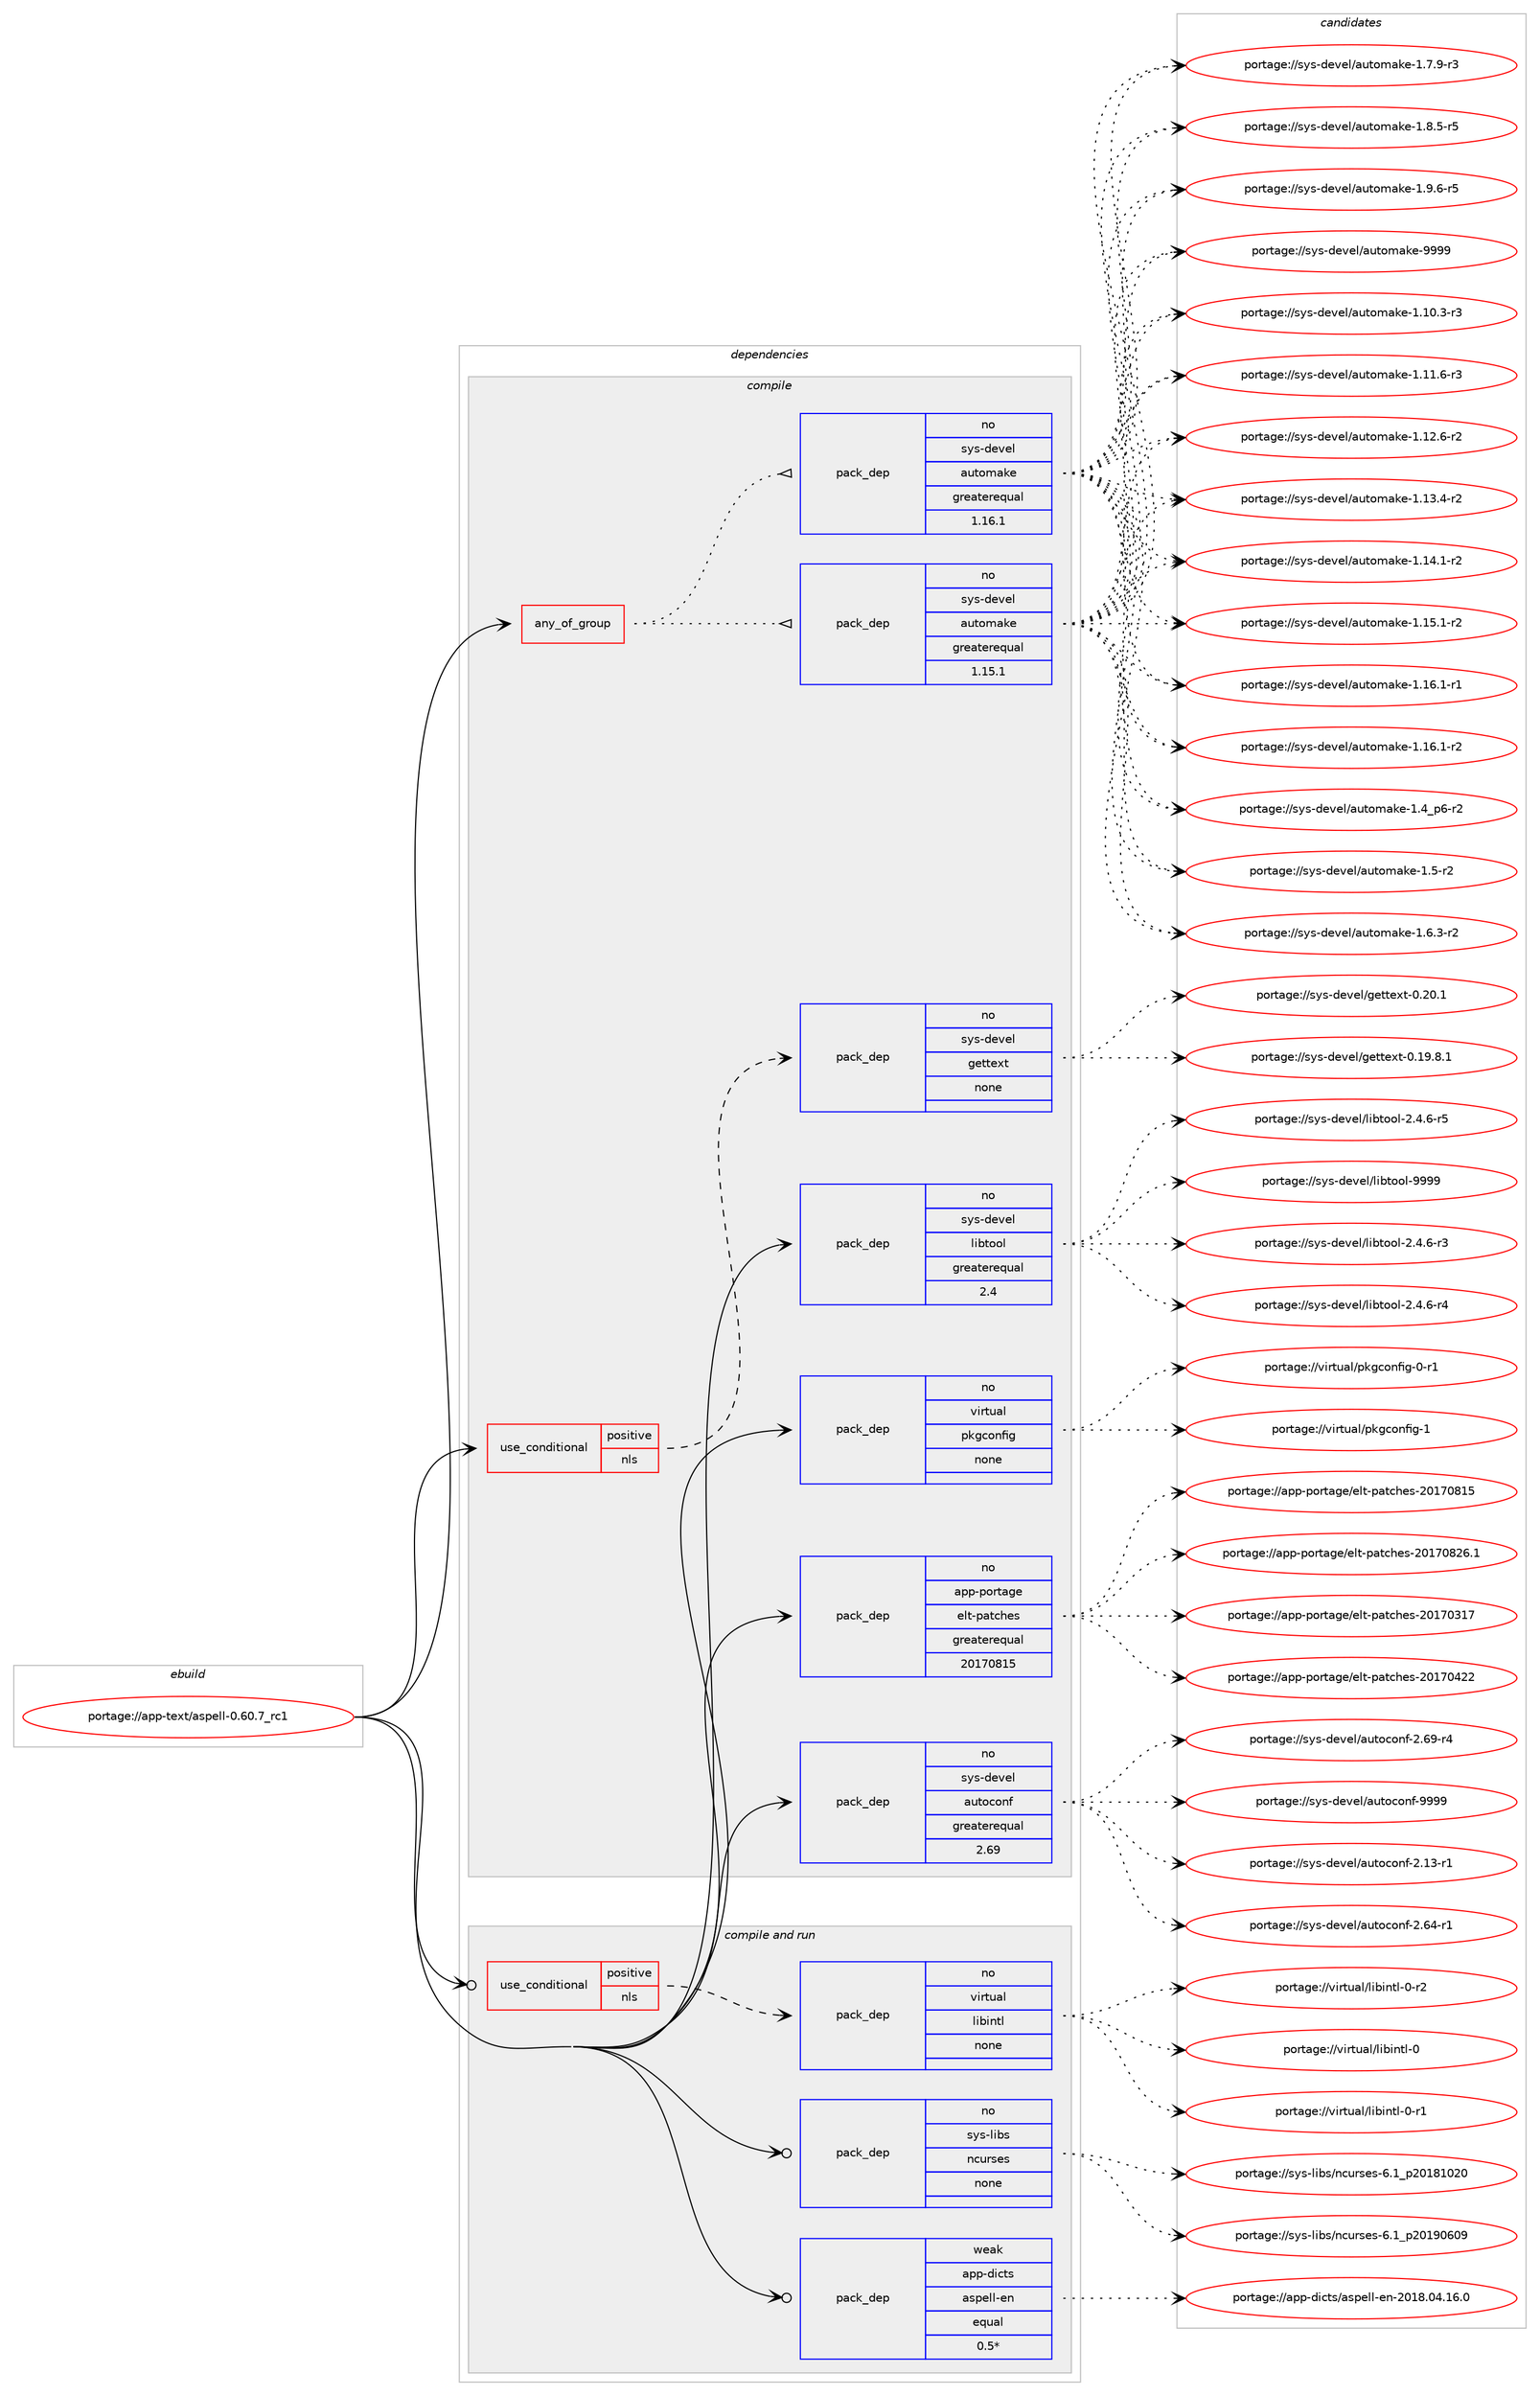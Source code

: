 digraph prolog {

# *************
# Graph options
# *************

newrank=true;
concentrate=true;
compound=true;
graph [rankdir=LR,fontname=Helvetica,fontsize=10,ranksep=1.5];#, ranksep=2.5, nodesep=0.2];
edge  [arrowhead=vee];
node  [fontname=Helvetica,fontsize=10];

# **********
# The ebuild
# **********

subgraph cluster_leftcol {
color=gray;
rank=same;
label=<<i>ebuild</i>>;
id [label="portage://app-text/aspell-0.60.7_rc1", color=red, width=4, href="../app-text/aspell-0.60.7_rc1.svg"];
}

# ****************
# The dependencies
# ****************

subgraph cluster_midcol {
color=gray;
label=<<i>dependencies</i>>;
subgraph cluster_compile {
fillcolor="#eeeeee";
style=filled;
label=<<i>compile</i>>;
subgraph any698 {
dependency43055 [label=<<TABLE BORDER="0" CELLBORDER="1" CELLSPACING="0" CELLPADDING="4"><TR><TD CELLPADDING="10">any_of_group</TD></TR></TABLE>>, shape=none, color=red];subgraph pack31676 {
dependency43056 [label=<<TABLE BORDER="0" CELLBORDER="1" CELLSPACING="0" CELLPADDING="4" WIDTH="220"><TR><TD ROWSPAN="6" CELLPADDING="30">pack_dep</TD></TR><TR><TD WIDTH="110">no</TD></TR><TR><TD>sys-devel</TD></TR><TR><TD>automake</TD></TR><TR><TD>greaterequal</TD></TR><TR><TD>1.16.1</TD></TR></TABLE>>, shape=none, color=blue];
}
dependency43055:e -> dependency43056:w [weight=20,style="dotted",arrowhead="oinv"];
subgraph pack31677 {
dependency43057 [label=<<TABLE BORDER="0" CELLBORDER="1" CELLSPACING="0" CELLPADDING="4" WIDTH="220"><TR><TD ROWSPAN="6" CELLPADDING="30">pack_dep</TD></TR><TR><TD WIDTH="110">no</TD></TR><TR><TD>sys-devel</TD></TR><TR><TD>automake</TD></TR><TR><TD>greaterequal</TD></TR><TR><TD>1.15.1</TD></TR></TABLE>>, shape=none, color=blue];
}
dependency43055:e -> dependency43057:w [weight=20,style="dotted",arrowhead="oinv"];
}
id:e -> dependency43055:w [weight=20,style="solid",arrowhead="vee"];
subgraph cond10657 {
dependency43058 [label=<<TABLE BORDER="0" CELLBORDER="1" CELLSPACING="0" CELLPADDING="4"><TR><TD ROWSPAN="3" CELLPADDING="10">use_conditional</TD></TR><TR><TD>positive</TD></TR><TR><TD>nls</TD></TR></TABLE>>, shape=none, color=red];
subgraph pack31678 {
dependency43059 [label=<<TABLE BORDER="0" CELLBORDER="1" CELLSPACING="0" CELLPADDING="4" WIDTH="220"><TR><TD ROWSPAN="6" CELLPADDING="30">pack_dep</TD></TR><TR><TD WIDTH="110">no</TD></TR><TR><TD>sys-devel</TD></TR><TR><TD>gettext</TD></TR><TR><TD>none</TD></TR><TR><TD></TD></TR></TABLE>>, shape=none, color=blue];
}
dependency43058:e -> dependency43059:w [weight=20,style="dashed",arrowhead="vee"];
}
id:e -> dependency43058:w [weight=20,style="solid",arrowhead="vee"];
subgraph pack31679 {
dependency43060 [label=<<TABLE BORDER="0" CELLBORDER="1" CELLSPACING="0" CELLPADDING="4" WIDTH="220"><TR><TD ROWSPAN="6" CELLPADDING="30">pack_dep</TD></TR><TR><TD WIDTH="110">no</TD></TR><TR><TD>app-portage</TD></TR><TR><TD>elt-patches</TD></TR><TR><TD>greaterequal</TD></TR><TR><TD>20170815</TD></TR></TABLE>>, shape=none, color=blue];
}
id:e -> dependency43060:w [weight=20,style="solid",arrowhead="vee"];
subgraph pack31680 {
dependency43061 [label=<<TABLE BORDER="0" CELLBORDER="1" CELLSPACING="0" CELLPADDING="4" WIDTH="220"><TR><TD ROWSPAN="6" CELLPADDING="30">pack_dep</TD></TR><TR><TD WIDTH="110">no</TD></TR><TR><TD>sys-devel</TD></TR><TR><TD>autoconf</TD></TR><TR><TD>greaterequal</TD></TR><TR><TD>2.69</TD></TR></TABLE>>, shape=none, color=blue];
}
id:e -> dependency43061:w [weight=20,style="solid",arrowhead="vee"];
subgraph pack31681 {
dependency43062 [label=<<TABLE BORDER="0" CELLBORDER="1" CELLSPACING="0" CELLPADDING="4" WIDTH="220"><TR><TD ROWSPAN="6" CELLPADDING="30">pack_dep</TD></TR><TR><TD WIDTH="110">no</TD></TR><TR><TD>sys-devel</TD></TR><TR><TD>libtool</TD></TR><TR><TD>greaterequal</TD></TR><TR><TD>2.4</TD></TR></TABLE>>, shape=none, color=blue];
}
id:e -> dependency43062:w [weight=20,style="solid",arrowhead="vee"];
subgraph pack31682 {
dependency43063 [label=<<TABLE BORDER="0" CELLBORDER="1" CELLSPACING="0" CELLPADDING="4" WIDTH="220"><TR><TD ROWSPAN="6" CELLPADDING="30">pack_dep</TD></TR><TR><TD WIDTH="110">no</TD></TR><TR><TD>virtual</TD></TR><TR><TD>pkgconfig</TD></TR><TR><TD>none</TD></TR><TR><TD></TD></TR></TABLE>>, shape=none, color=blue];
}
id:e -> dependency43063:w [weight=20,style="solid",arrowhead="vee"];
}
subgraph cluster_compileandrun {
fillcolor="#eeeeee";
style=filled;
label=<<i>compile and run</i>>;
subgraph cond10658 {
dependency43064 [label=<<TABLE BORDER="0" CELLBORDER="1" CELLSPACING="0" CELLPADDING="4"><TR><TD ROWSPAN="3" CELLPADDING="10">use_conditional</TD></TR><TR><TD>positive</TD></TR><TR><TD>nls</TD></TR></TABLE>>, shape=none, color=red];
subgraph pack31683 {
dependency43065 [label=<<TABLE BORDER="0" CELLBORDER="1" CELLSPACING="0" CELLPADDING="4" WIDTH="220"><TR><TD ROWSPAN="6" CELLPADDING="30">pack_dep</TD></TR><TR><TD WIDTH="110">no</TD></TR><TR><TD>virtual</TD></TR><TR><TD>libintl</TD></TR><TR><TD>none</TD></TR><TR><TD></TD></TR></TABLE>>, shape=none, color=blue];
}
dependency43064:e -> dependency43065:w [weight=20,style="dashed",arrowhead="vee"];
}
id:e -> dependency43064:w [weight=20,style="solid",arrowhead="odotvee"];
subgraph pack31684 {
dependency43066 [label=<<TABLE BORDER="0" CELLBORDER="1" CELLSPACING="0" CELLPADDING="4" WIDTH="220"><TR><TD ROWSPAN="6" CELLPADDING="30">pack_dep</TD></TR><TR><TD WIDTH="110">no</TD></TR><TR><TD>sys-libs</TD></TR><TR><TD>ncurses</TD></TR><TR><TD>none</TD></TR><TR><TD></TD></TR></TABLE>>, shape=none, color=blue];
}
id:e -> dependency43066:w [weight=20,style="solid",arrowhead="odotvee"];
subgraph pack31685 {
dependency43067 [label=<<TABLE BORDER="0" CELLBORDER="1" CELLSPACING="0" CELLPADDING="4" WIDTH="220"><TR><TD ROWSPAN="6" CELLPADDING="30">pack_dep</TD></TR><TR><TD WIDTH="110">weak</TD></TR><TR><TD>app-dicts</TD></TR><TR><TD>aspell-en</TD></TR><TR><TD>equal</TD></TR><TR><TD>0.5*</TD></TR></TABLE>>, shape=none, color=blue];
}
id:e -> dependency43067:w [weight=20,style="solid",arrowhead="odotvee"];
}
subgraph cluster_run {
fillcolor="#eeeeee";
style=filled;
label=<<i>run</i>>;
}
}

# **************
# The candidates
# **************

subgraph cluster_choices {
rank=same;
color=gray;
label=<<i>candidates</i>>;

subgraph choice31676 {
color=black;
nodesep=1;
choiceportage11512111545100101118101108479711711611110997107101454946494846514511451 [label="portage://sys-devel/automake-1.10.3-r3", color=red, width=4,href="../sys-devel/automake-1.10.3-r3.svg"];
choiceportage11512111545100101118101108479711711611110997107101454946494946544511451 [label="portage://sys-devel/automake-1.11.6-r3", color=red, width=4,href="../sys-devel/automake-1.11.6-r3.svg"];
choiceportage11512111545100101118101108479711711611110997107101454946495046544511450 [label="portage://sys-devel/automake-1.12.6-r2", color=red, width=4,href="../sys-devel/automake-1.12.6-r2.svg"];
choiceportage11512111545100101118101108479711711611110997107101454946495146524511450 [label="portage://sys-devel/automake-1.13.4-r2", color=red, width=4,href="../sys-devel/automake-1.13.4-r2.svg"];
choiceportage11512111545100101118101108479711711611110997107101454946495246494511450 [label="portage://sys-devel/automake-1.14.1-r2", color=red, width=4,href="../sys-devel/automake-1.14.1-r2.svg"];
choiceportage11512111545100101118101108479711711611110997107101454946495346494511450 [label="portage://sys-devel/automake-1.15.1-r2", color=red, width=4,href="../sys-devel/automake-1.15.1-r2.svg"];
choiceportage11512111545100101118101108479711711611110997107101454946495446494511449 [label="portage://sys-devel/automake-1.16.1-r1", color=red, width=4,href="../sys-devel/automake-1.16.1-r1.svg"];
choiceportage11512111545100101118101108479711711611110997107101454946495446494511450 [label="portage://sys-devel/automake-1.16.1-r2", color=red, width=4,href="../sys-devel/automake-1.16.1-r2.svg"];
choiceportage115121115451001011181011084797117116111109971071014549465295112544511450 [label="portage://sys-devel/automake-1.4_p6-r2", color=red, width=4,href="../sys-devel/automake-1.4_p6-r2.svg"];
choiceportage11512111545100101118101108479711711611110997107101454946534511450 [label="portage://sys-devel/automake-1.5-r2", color=red, width=4,href="../sys-devel/automake-1.5-r2.svg"];
choiceportage115121115451001011181011084797117116111109971071014549465446514511450 [label="portage://sys-devel/automake-1.6.3-r2", color=red, width=4,href="../sys-devel/automake-1.6.3-r2.svg"];
choiceportage115121115451001011181011084797117116111109971071014549465546574511451 [label="portage://sys-devel/automake-1.7.9-r3", color=red, width=4,href="../sys-devel/automake-1.7.9-r3.svg"];
choiceportage115121115451001011181011084797117116111109971071014549465646534511453 [label="portage://sys-devel/automake-1.8.5-r5", color=red, width=4,href="../sys-devel/automake-1.8.5-r5.svg"];
choiceportage115121115451001011181011084797117116111109971071014549465746544511453 [label="portage://sys-devel/automake-1.9.6-r5", color=red, width=4,href="../sys-devel/automake-1.9.6-r5.svg"];
choiceportage115121115451001011181011084797117116111109971071014557575757 [label="portage://sys-devel/automake-9999", color=red, width=4,href="../sys-devel/automake-9999.svg"];
dependency43056:e -> choiceportage11512111545100101118101108479711711611110997107101454946494846514511451:w [style=dotted,weight="100"];
dependency43056:e -> choiceportage11512111545100101118101108479711711611110997107101454946494946544511451:w [style=dotted,weight="100"];
dependency43056:e -> choiceportage11512111545100101118101108479711711611110997107101454946495046544511450:w [style=dotted,weight="100"];
dependency43056:e -> choiceportage11512111545100101118101108479711711611110997107101454946495146524511450:w [style=dotted,weight="100"];
dependency43056:e -> choiceportage11512111545100101118101108479711711611110997107101454946495246494511450:w [style=dotted,weight="100"];
dependency43056:e -> choiceportage11512111545100101118101108479711711611110997107101454946495346494511450:w [style=dotted,weight="100"];
dependency43056:e -> choiceportage11512111545100101118101108479711711611110997107101454946495446494511449:w [style=dotted,weight="100"];
dependency43056:e -> choiceportage11512111545100101118101108479711711611110997107101454946495446494511450:w [style=dotted,weight="100"];
dependency43056:e -> choiceportage115121115451001011181011084797117116111109971071014549465295112544511450:w [style=dotted,weight="100"];
dependency43056:e -> choiceportage11512111545100101118101108479711711611110997107101454946534511450:w [style=dotted,weight="100"];
dependency43056:e -> choiceportage115121115451001011181011084797117116111109971071014549465446514511450:w [style=dotted,weight="100"];
dependency43056:e -> choiceportage115121115451001011181011084797117116111109971071014549465546574511451:w [style=dotted,weight="100"];
dependency43056:e -> choiceportage115121115451001011181011084797117116111109971071014549465646534511453:w [style=dotted,weight="100"];
dependency43056:e -> choiceportage115121115451001011181011084797117116111109971071014549465746544511453:w [style=dotted,weight="100"];
dependency43056:e -> choiceportage115121115451001011181011084797117116111109971071014557575757:w [style=dotted,weight="100"];
}
subgraph choice31677 {
color=black;
nodesep=1;
choiceportage11512111545100101118101108479711711611110997107101454946494846514511451 [label="portage://sys-devel/automake-1.10.3-r3", color=red, width=4,href="../sys-devel/automake-1.10.3-r3.svg"];
choiceportage11512111545100101118101108479711711611110997107101454946494946544511451 [label="portage://sys-devel/automake-1.11.6-r3", color=red, width=4,href="../sys-devel/automake-1.11.6-r3.svg"];
choiceportage11512111545100101118101108479711711611110997107101454946495046544511450 [label="portage://sys-devel/automake-1.12.6-r2", color=red, width=4,href="../sys-devel/automake-1.12.6-r2.svg"];
choiceportage11512111545100101118101108479711711611110997107101454946495146524511450 [label="portage://sys-devel/automake-1.13.4-r2", color=red, width=4,href="../sys-devel/automake-1.13.4-r2.svg"];
choiceportage11512111545100101118101108479711711611110997107101454946495246494511450 [label="portage://sys-devel/automake-1.14.1-r2", color=red, width=4,href="../sys-devel/automake-1.14.1-r2.svg"];
choiceportage11512111545100101118101108479711711611110997107101454946495346494511450 [label="portage://sys-devel/automake-1.15.1-r2", color=red, width=4,href="../sys-devel/automake-1.15.1-r2.svg"];
choiceportage11512111545100101118101108479711711611110997107101454946495446494511449 [label="portage://sys-devel/automake-1.16.1-r1", color=red, width=4,href="../sys-devel/automake-1.16.1-r1.svg"];
choiceportage11512111545100101118101108479711711611110997107101454946495446494511450 [label="portage://sys-devel/automake-1.16.1-r2", color=red, width=4,href="../sys-devel/automake-1.16.1-r2.svg"];
choiceportage115121115451001011181011084797117116111109971071014549465295112544511450 [label="portage://sys-devel/automake-1.4_p6-r2", color=red, width=4,href="../sys-devel/automake-1.4_p6-r2.svg"];
choiceportage11512111545100101118101108479711711611110997107101454946534511450 [label="portage://sys-devel/automake-1.5-r2", color=red, width=4,href="../sys-devel/automake-1.5-r2.svg"];
choiceportage115121115451001011181011084797117116111109971071014549465446514511450 [label="portage://sys-devel/automake-1.6.3-r2", color=red, width=4,href="../sys-devel/automake-1.6.3-r2.svg"];
choiceportage115121115451001011181011084797117116111109971071014549465546574511451 [label="portage://sys-devel/automake-1.7.9-r3", color=red, width=4,href="../sys-devel/automake-1.7.9-r3.svg"];
choiceportage115121115451001011181011084797117116111109971071014549465646534511453 [label="portage://sys-devel/automake-1.8.5-r5", color=red, width=4,href="../sys-devel/automake-1.8.5-r5.svg"];
choiceportage115121115451001011181011084797117116111109971071014549465746544511453 [label="portage://sys-devel/automake-1.9.6-r5", color=red, width=4,href="../sys-devel/automake-1.9.6-r5.svg"];
choiceportage115121115451001011181011084797117116111109971071014557575757 [label="portage://sys-devel/automake-9999", color=red, width=4,href="../sys-devel/automake-9999.svg"];
dependency43057:e -> choiceportage11512111545100101118101108479711711611110997107101454946494846514511451:w [style=dotted,weight="100"];
dependency43057:e -> choiceportage11512111545100101118101108479711711611110997107101454946494946544511451:w [style=dotted,weight="100"];
dependency43057:e -> choiceportage11512111545100101118101108479711711611110997107101454946495046544511450:w [style=dotted,weight="100"];
dependency43057:e -> choiceportage11512111545100101118101108479711711611110997107101454946495146524511450:w [style=dotted,weight="100"];
dependency43057:e -> choiceportage11512111545100101118101108479711711611110997107101454946495246494511450:w [style=dotted,weight="100"];
dependency43057:e -> choiceportage11512111545100101118101108479711711611110997107101454946495346494511450:w [style=dotted,weight="100"];
dependency43057:e -> choiceportage11512111545100101118101108479711711611110997107101454946495446494511449:w [style=dotted,weight="100"];
dependency43057:e -> choiceportage11512111545100101118101108479711711611110997107101454946495446494511450:w [style=dotted,weight="100"];
dependency43057:e -> choiceportage115121115451001011181011084797117116111109971071014549465295112544511450:w [style=dotted,weight="100"];
dependency43057:e -> choiceportage11512111545100101118101108479711711611110997107101454946534511450:w [style=dotted,weight="100"];
dependency43057:e -> choiceportage115121115451001011181011084797117116111109971071014549465446514511450:w [style=dotted,weight="100"];
dependency43057:e -> choiceportage115121115451001011181011084797117116111109971071014549465546574511451:w [style=dotted,weight="100"];
dependency43057:e -> choiceportage115121115451001011181011084797117116111109971071014549465646534511453:w [style=dotted,weight="100"];
dependency43057:e -> choiceportage115121115451001011181011084797117116111109971071014549465746544511453:w [style=dotted,weight="100"];
dependency43057:e -> choiceportage115121115451001011181011084797117116111109971071014557575757:w [style=dotted,weight="100"];
}
subgraph choice31678 {
color=black;
nodesep=1;
choiceportage1151211154510010111810110847103101116116101120116454846495746564649 [label="portage://sys-devel/gettext-0.19.8.1", color=red, width=4,href="../sys-devel/gettext-0.19.8.1.svg"];
choiceportage115121115451001011181011084710310111611610112011645484650484649 [label="portage://sys-devel/gettext-0.20.1", color=red, width=4,href="../sys-devel/gettext-0.20.1.svg"];
dependency43059:e -> choiceportage1151211154510010111810110847103101116116101120116454846495746564649:w [style=dotted,weight="100"];
dependency43059:e -> choiceportage115121115451001011181011084710310111611610112011645484650484649:w [style=dotted,weight="100"];
}
subgraph choice31679 {
color=black;
nodesep=1;
choiceportage97112112451121111141169710310147101108116451129711699104101115455048495548514955 [label="portage://app-portage/elt-patches-20170317", color=red, width=4,href="../app-portage/elt-patches-20170317.svg"];
choiceportage97112112451121111141169710310147101108116451129711699104101115455048495548525050 [label="portage://app-portage/elt-patches-20170422", color=red, width=4,href="../app-portage/elt-patches-20170422.svg"];
choiceportage97112112451121111141169710310147101108116451129711699104101115455048495548564953 [label="portage://app-portage/elt-patches-20170815", color=red, width=4,href="../app-portage/elt-patches-20170815.svg"];
choiceportage971121124511211111411697103101471011081164511297116991041011154550484955485650544649 [label="portage://app-portage/elt-patches-20170826.1", color=red, width=4,href="../app-portage/elt-patches-20170826.1.svg"];
dependency43060:e -> choiceportage97112112451121111141169710310147101108116451129711699104101115455048495548514955:w [style=dotted,weight="100"];
dependency43060:e -> choiceportage97112112451121111141169710310147101108116451129711699104101115455048495548525050:w [style=dotted,weight="100"];
dependency43060:e -> choiceportage97112112451121111141169710310147101108116451129711699104101115455048495548564953:w [style=dotted,weight="100"];
dependency43060:e -> choiceportage971121124511211111411697103101471011081164511297116991041011154550484955485650544649:w [style=dotted,weight="100"];
}
subgraph choice31680 {
color=black;
nodesep=1;
choiceportage1151211154510010111810110847971171161119911111010245504649514511449 [label="portage://sys-devel/autoconf-2.13-r1", color=red, width=4,href="../sys-devel/autoconf-2.13-r1.svg"];
choiceportage1151211154510010111810110847971171161119911111010245504654524511449 [label="portage://sys-devel/autoconf-2.64-r1", color=red, width=4,href="../sys-devel/autoconf-2.64-r1.svg"];
choiceportage1151211154510010111810110847971171161119911111010245504654574511452 [label="portage://sys-devel/autoconf-2.69-r4", color=red, width=4,href="../sys-devel/autoconf-2.69-r4.svg"];
choiceportage115121115451001011181011084797117116111991111101024557575757 [label="portage://sys-devel/autoconf-9999", color=red, width=4,href="../sys-devel/autoconf-9999.svg"];
dependency43061:e -> choiceportage1151211154510010111810110847971171161119911111010245504649514511449:w [style=dotted,weight="100"];
dependency43061:e -> choiceportage1151211154510010111810110847971171161119911111010245504654524511449:w [style=dotted,weight="100"];
dependency43061:e -> choiceportage1151211154510010111810110847971171161119911111010245504654574511452:w [style=dotted,weight="100"];
dependency43061:e -> choiceportage115121115451001011181011084797117116111991111101024557575757:w [style=dotted,weight="100"];
}
subgraph choice31681 {
color=black;
nodesep=1;
choiceportage1151211154510010111810110847108105981161111111084550465246544511451 [label="portage://sys-devel/libtool-2.4.6-r3", color=red, width=4,href="../sys-devel/libtool-2.4.6-r3.svg"];
choiceportage1151211154510010111810110847108105981161111111084550465246544511452 [label="portage://sys-devel/libtool-2.4.6-r4", color=red, width=4,href="../sys-devel/libtool-2.4.6-r4.svg"];
choiceportage1151211154510010111810110847108105981161111111084550465246544511453 [label="portage://sys-devel/libtool-2.4.6-r5", color=red, width=4,href="../sys-devel/libtool-2.4.6-r5.svg"];
choiceportage1151211154510010111810110847108105981161111111084557575757 [label="portage://sys-devel/libtool-9999", color=red, width=4,href="../sys-devel/libtool-9999.svg"];
dependency43062:e -> choiceportage1151211154510010111810110847108105981161111111084550465246544511451:w [style=dotted,weight="100"];
dependency43062:e -> choiceportage1151211154510010111810110847108105981161111111084550465246544511452:w [style=dotted,weight="100"];
dependency43062:e -> choiceportage1151211154510010111810110847108105981161111111084550465246544511453:w [style=dotted,weight="100"];
dependency43062:e -> choiceportage1151211154510010111810110847108105981161111111084557575757:w [style=dotted,weight="100"];
}
subgraph choice31682 {
color=black;
nodesep=1;
choiceportage11810511411611797108471121071039911111010210510345484511449 [label="portage://virtual/pkgconfig-0-r1", color=red, width=4,href="../virtual/pkgconfig-0-r1.svg"];
choiceportage1181051141161179710847112107103991111101021051034549 [label="portage://virtual/pkgconfig-1", color=red, width=4,href="../virtual/pkgconfig-1.svg"];
dependency43063:e -> choiceportage11810511411611797108471121071039911111010210510345484511449:w [style=dotted,weight="100"];
dependency43063:e -> choiceportage1181051141161179710847112107103991111101021051034549:w [style=dotted,weight="100"];
}
subgraph choice31683 {
color=black;
nodesep=1;
choiceportage1181051141161179710847108105981051101161084548 [label="portage://virtual/libintl-0", color=red, width=4,href="../virtual/libintl-0.svg"];
choiceportage11810511411611797108471081059810511011610845484511449 [label="portage://virtual/libintl-0-r1", color=red, width=4,href="../virtual/libintl-0-r1.svg"];
choiceportage11810511411611797108471081059810511011610845484511450 [label="portage://virtual/libintl-0-r2", color=red, width=4,href="../virtual/libintl-0-r2.svg"];
dependency43065:e -> choiceportage1181051141161179710847108105981051101161084548:w [style=dotted,weight="100"];
dependency43065:e -> choiceportage11810511411611797108471081059810511011610845484511449:w [style=dotted,weight="100"];
dependency43065:e -> choiceportage11810511411611797108471081059810511011610845484511450:w [style=dotted,weight="100"];
}
subgraph choice31684 {
color=black;
nodesep=1;
choiceportage1151211154510810598115471109911711411510111545544649951125048495649485048 [label="portage://sys-libs/ncurses-6.1_p20181020", color=red, width=4,href="../sys-libs/ncurses-6.1_p20181020.svg"];
choiceportage1151211154510810598115471109911711411510111545544649951125048495748544857 [label="portage://sys-libs/ncurses-6.1_p20190609", color=red, width=4,href="../sys-libs/ncurses-6.1_p20190609.svg"];
dependency43066:e -> choiceportage1151211154510810598115471109911711411510111545544649951125048495649485048:w [style=dotted,weight="100"];
dependency43066:e -> choiceportage1151211154510810598115471109911711411510111545544649951125048495748544857:w [style=dotted,weight="100"];
}
subgraph choice31685 {
color=black;
nodesep=1;
choiceportage97112112451001059911611547971151121011081084510111045504849564648524649544648 [label="portage://app-dicts/aspell-en-2018.04.16.0", color=red, width=4,href="../app-dicts/aspell-en-2018.04.16.0.svg"];
dependency43067:e -> choiceportage97112112451001059911611547971151121011081084510111045504849564648524649544648:w [style=dotted,weight="100"];
}
}

}
